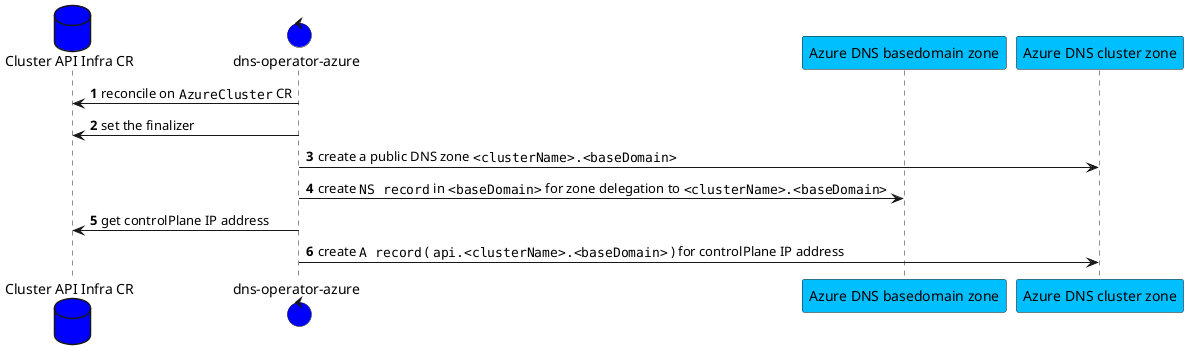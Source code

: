 @startuml
autonumber

database "Cluster API Infra CR" as capiInfraCR #blue
control "dns-operator-azure" as dnsOperator #blue
participant "Azure DNS basedomain zone" as azureDNSBasedomainZone #DeepSkyBlue
participant "Azure DNS cluster zone" as azureDNSClusterZone #DeepSkyBlue

dnsOperator -> capiInfraCR: reconcile on ""AzureCluster"" CR
dnsOperator -> capiInfraCR: set the finalizer
dnsOperator -> azureDNSClusterZone: create a public DNS zone ""<clusterName>.<baseDomain>""
dnsOperator -> azureDNSBasedomainZone: create ""NS record"" in ""<baseDomain>"" for zone delegation to ""<clusterName>.<baseDomain>""
dnsOperator -> capiInfraCR: get controlPlane IP address
dnsOperator -> azureDNSClusterZone: create ""A record"" ( ""api.<clusterName>.<baseDomain>"" ) for controlPlane IP address

@enduml
